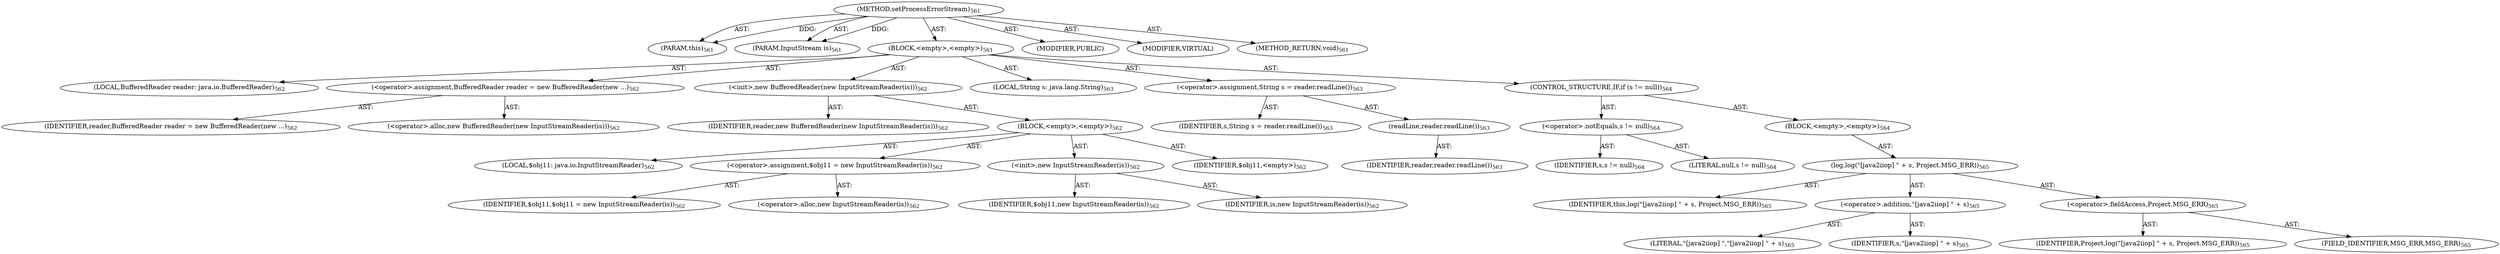 digraph "setProcessErrorStream" {  
"111669149719" [label = <(METHOD,setProcessErrorStream)<SUB>561</SUB>> ]
"115964117013" [label = <(PARAM,this)<SUB>561</SUB>> ]
"115964117044" [label = <(PARAM,InputStream is)<SUB>561</SUB>> ]
"25769803840" [label = <(BLOCK,&lt;empty&gt;,&lt;empty&gt;)<SUB>561</SUB>> ]
"94489280555" [label = <(LOCAL,BufferedReader reader: java.io.BufferedReader)<SUB>562</SUB>> ]
"30064771439" [label = <(&lt;operator&gt;.assignment,BufferedReader reader = new BufferedReader(new ...)<SUB>562</SUB>> ]
"68719477042" [label = <(IDENTIFIER,reader,BufferedReader reader = new BufferedReader(new ...)<SUB>562</SUB>> ]
"30064771440" [label = <(&lt;operator&gt;.alloc,new BufferedReader(new InputStreamReader(is)))<SUB>562</SUB>> ]
"30064771441" [label = <(&lt;init&gt;,new BufferedReader(new InputStreamReader(is)))<SUB>562</SUB>> ]
"68719477043" [label = <(IDENTIFIER,reader,new BufferedReader(new InputStreamReader(is)))<SUB>562</SUB>> ]
"25769803841" [label = <(BLOCK,&lt;empty&gt;,&lt;empty&gt;)<SUB>562</SUB>> ]
"94489280556" [label = <(LOCAL,$obj11: java.io.InputStreamReader)<SUB>562</SUB>> ]
"30064771442" [label = <(&lt;operator&gt;.assignment,$obj11 = new InputStreamReader(is))<SUB>562</SUB>> ]
"68719477044" [label = <(IDENTIFIER,$obj11,$obj11 = new InputStreamReader(is))<SUB>562</SUB>> ]
"30064771443" [label = <(&lt;operator&gt;.alloc,new InputStreamReader(is))<SUB>562</SUB>> ]
"30064771444" [label = <(&lt;init&gt;,new InputStreamReader(is))<SUB>562</SUB>> ]
"68719477045" [label = <(IDENTIFIER,$obj11,new InputStreamReader(is))<SUB>562</SUB>> ]
"68719477046" [label = <(IDENTIFIER,is,new InputStreamReader(is))<SUB>562</SUB>> ]
"68719477047" [label = <(IDENTIFIER,$obj11,&lt;empty&gt;)<SUB>562</SUB>> ]
"94489280557" [label = <(LOCAL,String s: java.lang.String)<SUB>563</SUB>> ]
"30064771445" [label = <(&lt;operator&gt;.assignment,String s = reader.readLine())<SUB>563</SUB>> ]
"68719477048" [label = <(IDENTIFIER,s,String s = reader.readLine())<SUB>563</SUB>> ]
"30064771446" [label = <(readLine,reader.readLine())<SUB>563</SUB>> ]
"68719477049" [label = <(IDENTIFIER,reader,reader.readLine())<SUB>563</SUB>> ]
"47244640286" [label = <(CONTROL_STRUCTURE,IF,if (s != null))<SUB>564</SUB>> ]
"30064771447" [label = <(&lt;operator&gt;.notEquals,s != null)<SUB>564</SUB>> ]
"68719477050" [label = <(IDENTIFIER,s,s != null)<SUB>564</SUB>> ]
"90194313284" [label = <(LITERAL,null,s != null)<SUB>564</SUB>> ]
"25769803842" [label = <(BLOCK,&lt;empty&gt;,&lt;empty&gt;)<SUB>564</SUB>> ]
"30064771448" [label = <(log,log(&quot;[java2iiop] &quot; + s, Project.MSG_ERR))<SUB>565</SUB>> ]
"68719476788" [label = <(IDENTIFIER,this,log(&quot;[java2iiop] &quot; + s, Project.MSG_ERR))<SUB>565</SUB>> ]
"30064771449" [label = <(&lt;operator&gt;.addition,&quot;[java2iiop] &quot; + s)<SUB>565</SUB>> ]
"90194313285" [label = <(LITERAL,&quot;[java2iiop] &quot;,&quot;[java2iiop] &quot; + s)<SUB>565</SUB>> ]
"68719477051" [label = <(IDENTIFIER,s,&quot;[java2iiop] &quot; + s)<SUB>565</SUB>> ]
"30064771450" [label = <(&lt;operator&gt;.fieldAccess,Project.MSG_ERR)<SUB>565</SUB>> ]
"68719477052" [label = <(IDENTIFIER,Project,log(&quot;[java2iiop] &quot; + s, Project.MSG_ERR))<SUB>565</SUB>> ]
"55834574910" [label = <(FIELD_IDENTIFIER,MSG_ERR,MSG_ERR)<SUB>565</SUB>> ]
"133143986246" [label = <(MODIFIER,PUBLIC)> ]
"133143986247" [label = <(MODIFIER,VIRTUAL)> ]
"128849018903" [label = <(METHOD_RETURN,void)<SUB>561</SUB>> ]
  "111669149719" -> "115964117013"  [ label = "AST: "] 
  "111669149719" -> "115964117044"  [ label = "AST: "] 
  "111669149719" -> "25769803840"  [ label = "AST: "] 
  "111669149719" -> "133143986246"  [ label = "AST: "] 
  "111669149719" -> "133143986247"  [ label = "AST: "] 
  "111669149719" -> "128849018903"  [ label = "AST: "] 
  "25769803840" -> "94489280555"  [ label = "AST: "] 
  "25769803840" -> "30064771439"  [ label = "AST: "] 
  "25769803840" -> "30064771441"  [ label = "AST: "] 
  "25769803840" -> "94489280557"  [ label = "AST: "] 
  "25769803840" -> "30064771445"  [ label = "AST: "] 
  "25769803840" -> "47244640286"  [ label = "AST: "] 
  "30064771439" -> "68719477042"  [ label = "AST: "] 
  "30064771439" -> "30064771440"  [ label = "AST: "] 
  "30064771441" -> "68719477043"  [ label = "AST: "] 
  "30064771441" -> "25769803841"  [ label = "AST: "] 
  "25769803841" -> "94489280556"  [ label = "AST: "] 
  "25769803841" -> "30064771442"  [ label = "AST: "] 
  "25769803841" -> "30064771444"  [ label = "AST: "] 
  "25769803841" -> "68719477047"  [ label = "AST: "] 
  "30064771442" -> "68719477044"  [ label = "AST: "] 
  "30064771442" -> "30064771443"  [ label = "AST: "] 
  "30064771444" -> "68719477045"  [ label = "AST: "] 
  "30064771444" -> "68719477046"  [ label = "AST: "] 
  "30064771445" -> "68719477048"  [ label = "AST: "] 
  "30064771445" -> "30064771446"  [ label = "AST: "] 
  "30064771446" -> "68719477049"  [ label = "AST: "] 
  "47244640286" -> "30064771447"  [ label = "AST: "] 
  "47244640286" -> "25769803842"  [ label = "AST: "] 
  "30064771447" -> "68719477050"  [ label = "AST: "] 
  "30064771447" -> "90194313284"  [ label = "AST: "] 
  "25769803842" -> "30064771448"  [ label = "AST: "] 
  "30064771448" -> "68719476788"  [ label = "AST: "] 
  "30064771448" -> "30064771449"  [ label = "AST: "] 
  "30064771448" -> "30064771450"  [ label = "AST: "] 
  "30064771449" -> "90194313285"  [ label = "AST: "] 
  "30064771449" -> "68719477051"  [ label = "AST: "] 
  "30064771450" -> "68719477052"  [ label = "AST: "] 
  "30064771450" -> "55834574910"  [ label = "AST: "] 
  "111669149719" -> "115964117013"  [ label = "DDG: "] 
  "111669149719" -> "115964117044"  [ label = "DDG: "] 
}
